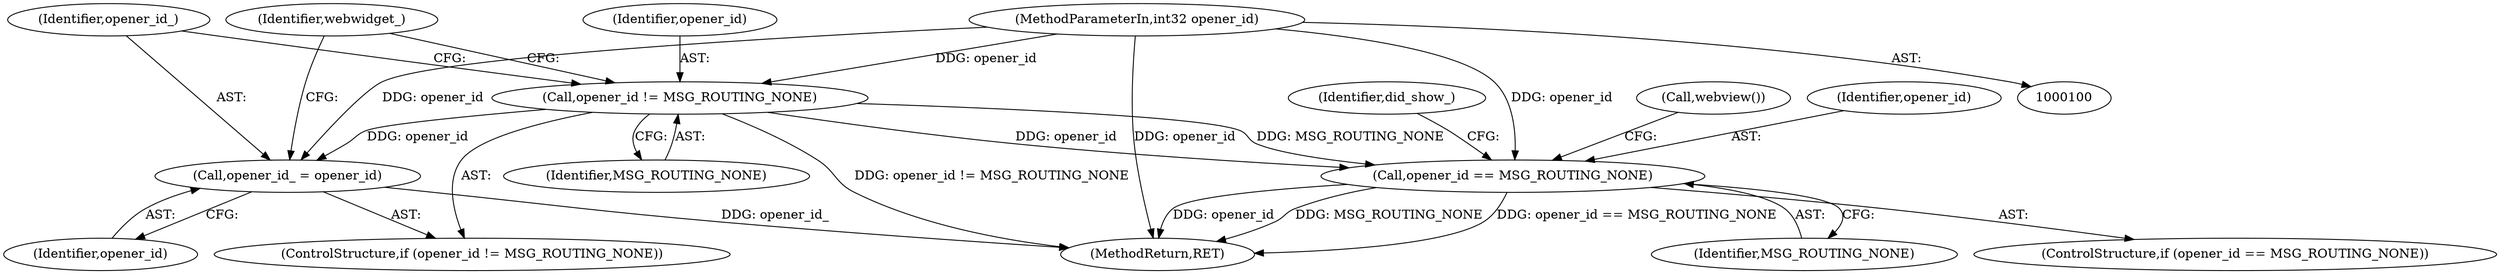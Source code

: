 digraph "0_Chrome_8262245d384be025f13e2a5b3a03b7e5c98374ce_5@API" {
"1000115" [label="(Call,opener_id != MSG_ROUTING_NONE)"];
"1000103" [label="(MethodParameterIn,int32 opener_id)"];
"1000118" [label="(Call,opener_id_ = opener_id)"];
"1000156" [label="(Call,opener_id == MSG_ROUTING_NONE)"];
"1000122" [label="(Identifier,webwidget_)"];
"1000167" [label="(Call,webview())"];
"1000119" [label="(Identifier,opener_id_)"];
"1000114" [label="(ControlStructure,if (opener_id != MSG_ROUTING_NONE))"];
"1000157" [label="(Identifier,opener_id)"];
"1000161" [label="(Identifier,did_show_)"];
"1000103" [label="(MethodParameterIn,int32 opener_id)"];
"1000120" [label="(Identifier,opener_id)"];
"1000116" [label="(Identifier,opener_id)"];
"1000156" [label="(Call,opener_id == MSG_ROUTING_NONE)"];
"1000158" [label="(Identifier,MSG_ROUTING_NONE)"];
"1000118" [label="(Call,opener_id_ = opener_id)"];
"1000215" [label="(MethodReturn,RET)"];
"1000115" [label="(Call,opener_id != MSG_ROUTING_NONE)"];
"1000117" [label="(Identifier,MSG_ROUTING_NONE)"];
"1000155" [label="(ControlStructure,if (opener_id == MSG_ROUTING_NONE))"];
"1000115" -> "1000114"  [label="AST: "];
"1000115" -> "1000117"  [label="CFG: "];
"1000116" -> "1000115"  [label="AST: "];
"1000117" -> "1000115"  [label="AST: "];
"1000119" -> "1000115"  [label="CFG: "];
"1000122" -> "1000115"  [label="CFG: "];
"1000115" -> "1000215"  [label="DDG: opener_id != MSG_ROUTING_NONE"];
"1000103" -> "1000115"  [label="DDG: opener_id"];
"1000115" -> "1000118"  [label="DDG: opener_id"];
"1000115" -> "1000156"  [label="DDG: opener_id"];
"1000115" -> "1000156"  [label="DDG: MSG_ROUTING_NONE"];
"1000103" -> "1000100"  [label="AST: "];
"1000103" -> "1000215"  [label="DDG: opener_id"];
"1000103" -> "1000118"  [label="DDG: opener_id"];
"1000103" -> "1000156"  [label="DDG: opener_id"];
"1000118" -> "1000114"  [label="AST: "];
"1000118" -> "1000120"  [label="CFG: "];
"1000119" -> "1000118"  [label="AST: "];
"1000120" -> "1000118"  [label="AST: "];
"1000122" -> "1000118"  [label="CFG: "];
"1000118" -> "1000215"  [label="DDG: opener_id_"];
"1000156" -> "1000155"  [label="AST: "];
"1000156" -> "1000158"  [label="CFG: "];
"1000157" -> "1000156"  [label="AST: "];
"1000158" -> "1000156"  [label="AST: "];
"1000161" -> "1000156"  [label="CFG: "];
"1000167" -> "1000156"  [label="CFG: "];
"1000156" -> "1000215"  [label="DDG: opener_id"];
"1000156" -> "1000215"  [label="DDG: MSG_ROUTING_NONE"];
"1000156" -> "1000215"  [label="DDG: opener_id == MSG_ROUTING_NONE"];
}
